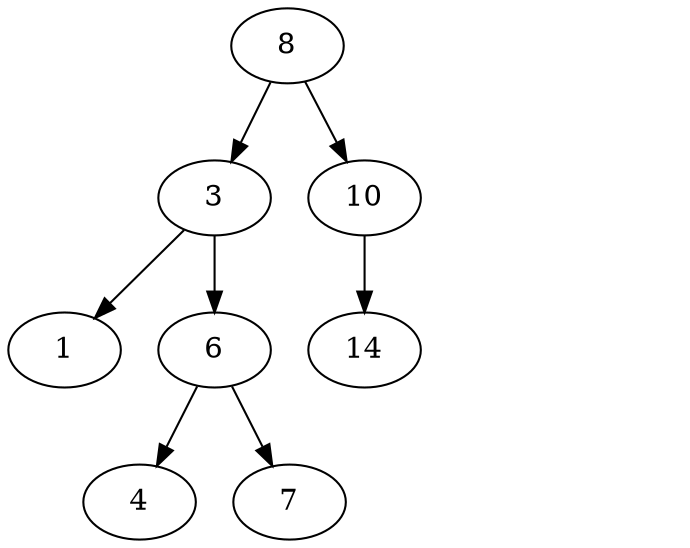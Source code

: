 digraph G {

  8 -> 3
  8 -> 10
  3 -> 1
  3 -> 6
  6 -> 4
  6 -> 7
  10 -> 14

  <10'> [style=invis, constraint=false]
  9 [style=invis, constraint=false] 
  <10'> -> 9 [ label=" l",style=invis, constraint=false ];
  <10'> -> 14 [ label=" r",style=invis, constraint=false ];
}